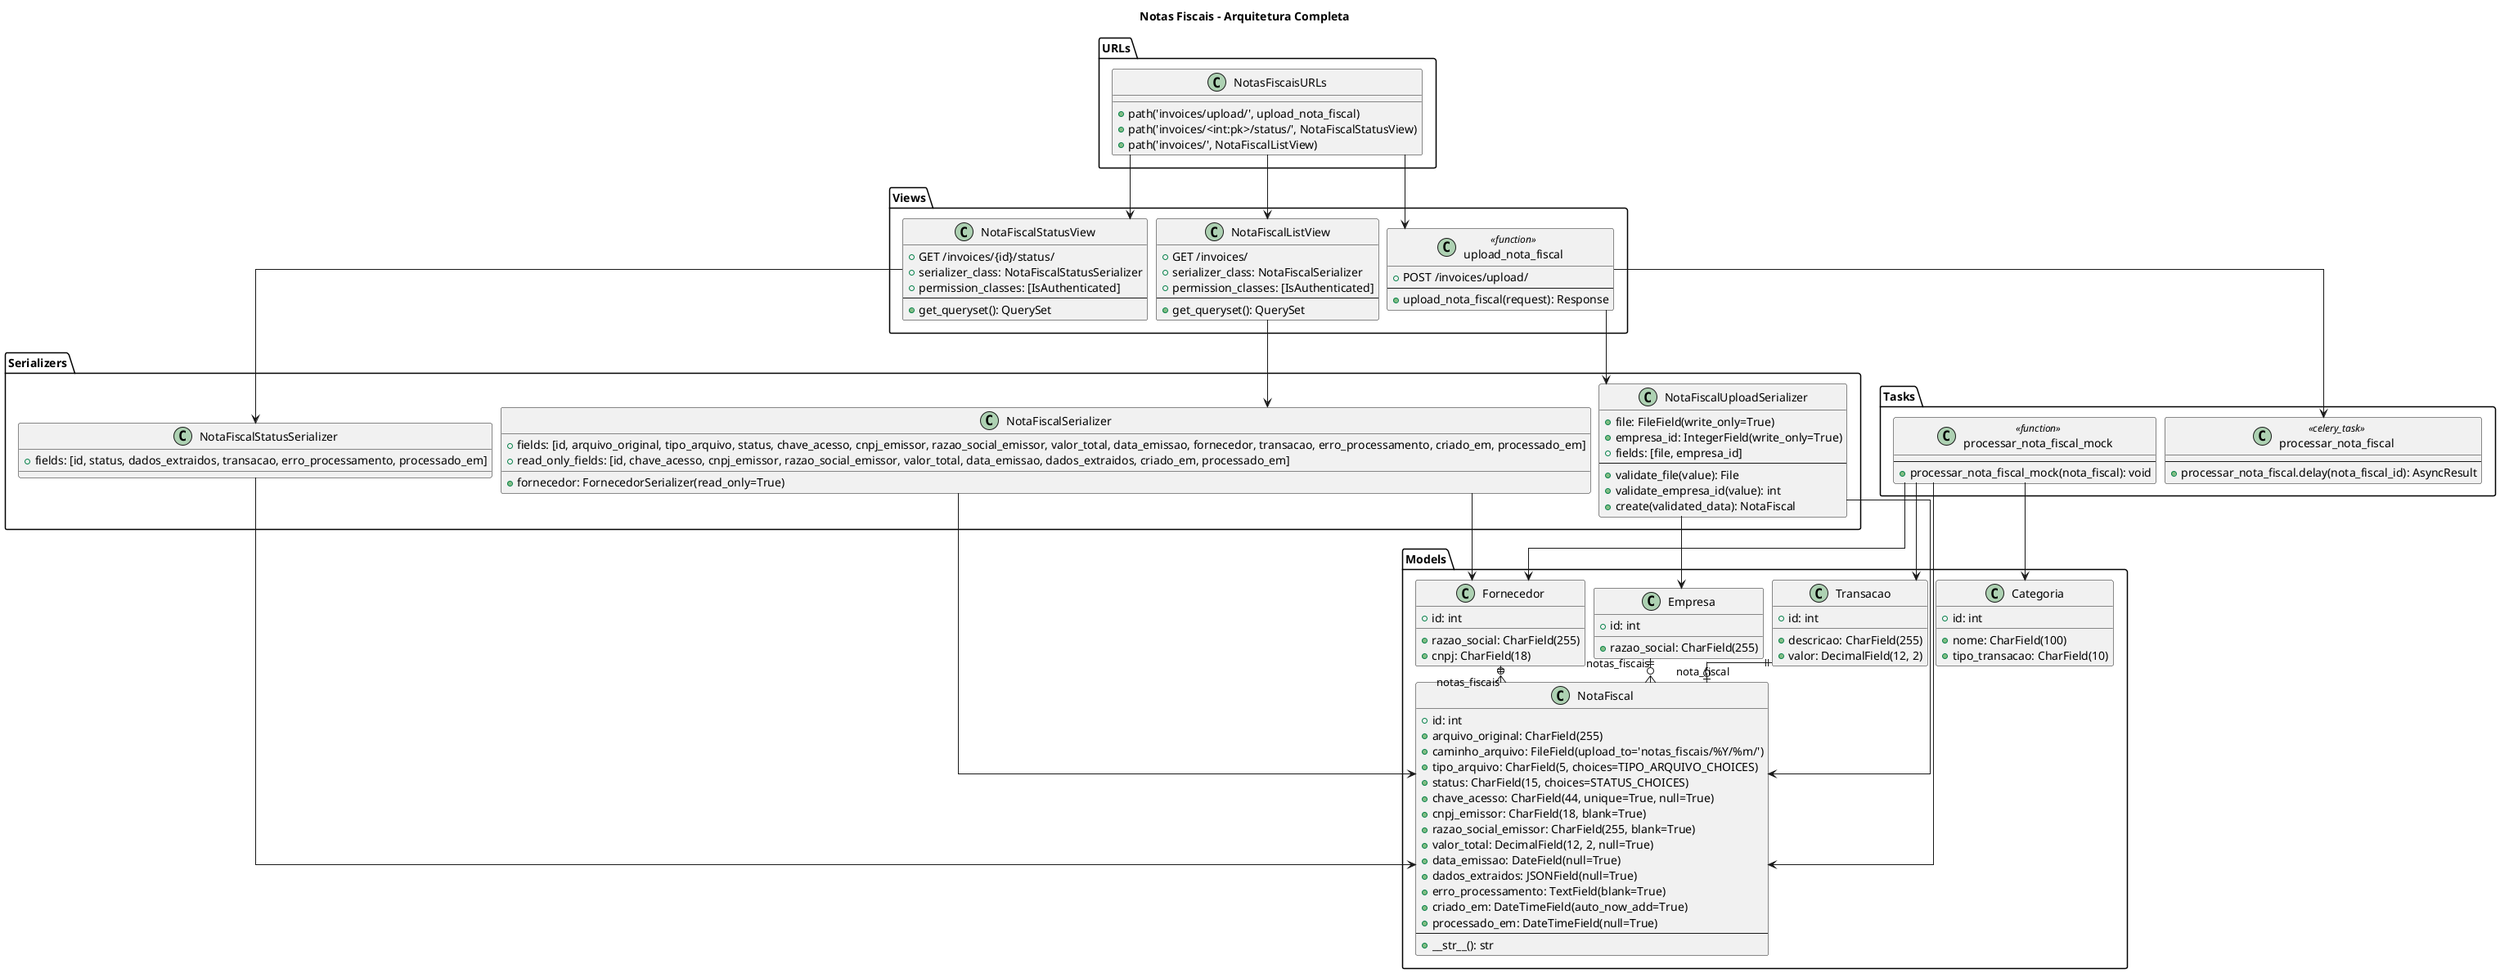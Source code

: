 @startuml notas_fiscais_complete
!define DIRECTION left to right direction
title Notas Fiscais - Arquitetura Completa

skinparam linetype ortho
skinparam nodesep 10
skinparam ranksep 20

package "URLs" {
  class NotasFiscaisURLs {
    +path('invoices/upload/', upload_nota_fiscal)
    +path('invoices/<int:pk>/status/', NotaFiscalStatusView)
    +path('invoices/', NotaFiscalListView)
  }
}

package "Views" {
  class "upload_nota_fiscal" <<function>> {
    +POST /invoices/upload/
    --
    +upload_nota_fiscal(request): Response
  }
  
  class NotaFiscalStatusView {
    +GET /invoices/{id}/status/
    +serializer_class: NotaFiscalStatusSerializer
    +permission_classes: [IsAuthenticated]
    --
    +get_queryset(): QuerySet
  }
  
  class NotaFiscalListView {
    +GET /invoices/
    +serializer_class: NotaFiscalSerializer
    +permission_classes: [IsAuthenticated]
    --
    +get_queryset(): QuerySet
  }
}

package "Serializers" {
  class NotaFiscalUploadSerializer {
    +file: FileField(write_only=True)
    +empresa_id: IntegerField(write_only=True)
    +fields: [file, empresa_id]
    --
    +validate_file(value): File
    +validate_empresa_id(value): int
    +create(validated_data): NotaFiscal
  }
  
  class NotaFiscalSerializer {
    +fornecedor: FornecedorSerializer(read_only=True)
    +fields: [id, arquivo_original, tipo_arquivo, status, chave_acesso, cnpj_emissor, razao_social_emissor, valor_total, data_emissao, fornecedor, transacao, erro_processamento, criado_em, processado_em]
    +read_only_fields: [id, chave_acesso, cnpj_emissor, razao_social_emissor, valor_total, data_emissao, dados_extraidos, criado_em, processado_em]
  }
  
  class NotaFiscalStatusSerializer {
    +fields: [id, status, dados_extraidos, transacao, erro_processamento, processado_em]
  }
}

package "Models" {
  class NotaFiscal {
    +id: int
    +arquivo_original: CharField(255)
    +caminho_arquivo: FileField(upload_to='notas_fiscais/%Y/%m/')
    +tipo_arquivo: CharField(5, choices=TIPO_ARQUIVO_CHOICES)
    +status: CharField(15, choices=STATUS_CHOICES)
    +chave_acesso: CharField(44, unique=True, null=True)
    +cnpj_emissor: CharField(18, blank=True)
    +razao_social_emissor: CharField(255, blank=True)
    +valor_total: DecimalField(12, 2, null=True)
    +data_emissao: DateField(null=True)
    +dados_extraidos: JSONField(null=True)
    +erro_processamento: TextField(blank=True)
    +criado_em: DateTimeField(auto_now_add=True)
    +processado_em: DateTimeField(null=True)
    --
    +__str__(): str
  }
  
  class Empresa {
    +id: int
    +razao_social: CharField(255)
  }
  
  class Fornecedor {
    +id: int
    +razao_social: CharField(255)
    +cnpj: CharField(18)
  }
  
  class Transacao {
    +id: int
    +descricao: CharField(255)
    +valor: DecimalField(12, 2)
  }
  
  class Categoria {
    +id: int
    +nome: CharField(100)
    +tipo_transacao: CharField(10)
  }
}

package "Tasks" {
  class "processar_nota_fiscal" <<celery_task>> {
    --
    +processar_nota_fiscal.delay(nota_fiscal_id): AsyncResult
  }
  
  class "processar_nota_fiscal_mock" <<function>> {
    --
    +processar_nota_fiscal_mock(nota_fiscal): void
  }
}

' Relacionamentos URLs -> Views
NotasFiscaisURLs --> upload_nota_fiscal
NotasFiscaisURLs --> NotaFiscalStatusView
NotasFiscaisURLs --> NotaFiscalListView

' Relacionamentos Views -> Serializers
upload_nota_fiscal --> NotaFiscalUploadSerializer
NotaFiscalStatusView --> NotaFiscalStatusSerializer
NotaFiscalListView --> NotaFiscalSerializer

' Relacionamentos Views -> Tasks
upload_nota_fiscal --> processar_nota_fiscal

' Relacionamentos Serializers -> Models
NotaFiscalUploadSerializer --> NotaFiscal
NotaFiscalUploadSerializer --> Empresa
NotaFiscalSerializer --> NotaFiscal
NotaFiscalSerializer --> Fornecedor
NotaFiscalStatusSerializer --> NotaFiscal

' Relacionamentos Tasks -> Models
processar_nota_fiscal_mock --> NotaFiscal
processar_nota_fiscal_mock --> Fornecedor
processar_nota_fiscal_mock --> Transacao
processar_nota_fiscal_mock --> Categoria

' Relacionamentos entre Models
Empresa ||--o{ NotaFiscal : notas_fiscais
Fornecedor ||--o{ NotaFiscal : notas_fiscais
Transacao ||--o| NotaFiscal : nota_fiscal
@enduml